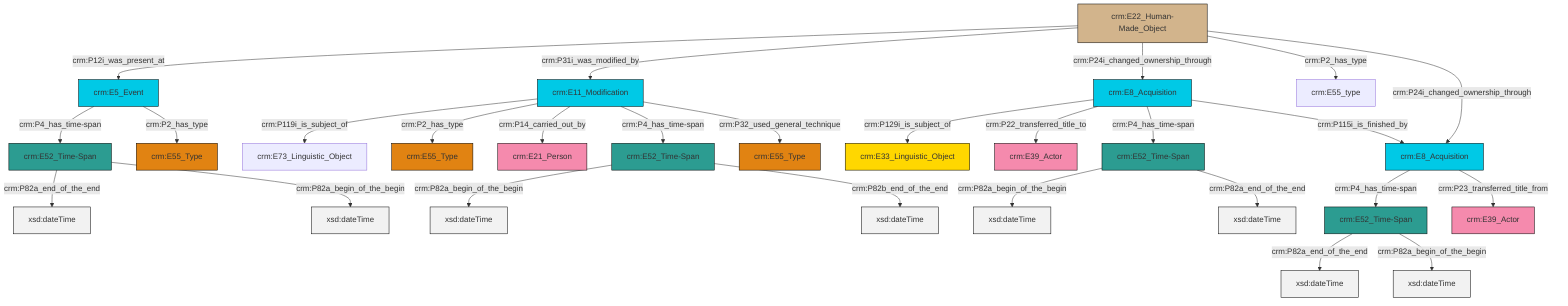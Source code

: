 graph TD
classDef Literal fill:#f2f2f2,stroke:#000000;
classDef CRM_Entity fill:#FFFFFF,stroke:#000000;
classDef Temporal_Entity fill:#00C9E6, stroke:#000000;
classDef Type fill:#E18312, stroke:#000000;
classDef Time-Span fill:#2C9C91, stroke:#000000;
classDef Appellation fill:#FFEB7F, stroke:#000000;
classDef Place fill:#008836, stroke:#000000;
classDef Persistent_Item fill:#B266B2, stroke:#000000;
classDef Conceptual_Object fill:#FFD700, stroke:#000000;
classDef Physical_Thing fill:#D2B48C, stroke:#000000;
classDef Actor fill:#f58aad, stroke:#000000;
classDef PC_Classes fill:#4ce600, stroke:#000000;
classDef Multi fill:#cccccc,stroke:#000000;

2["crm:E22_Human-Made_Object"]:::Physical_Thing -->|crm:P12i_was_present_at| 3["crm:E5_Event"]:::Temporal_Entity
2["crm:E22_Human-Made_Object"]:::Physical_Thing -->|crm:P31i_was_modified_by| 4["crm:E11_Modification"]:::Temporal_Entity
4["crm:E11_Modification"]:::Temporal_Entity -->|crm:P119i_is_subject_of| 5["crm:E73_Linguistic_Object"]:::Default
6["crm:E8_Acquisition"]:::Temporal_Entity -->|crm:P129i_is_subject_of| 7["crm:E33_Linguistic_Object"]:::Conceptual_Object
10["crm:E52_Time-Span"]:::Time-Span -->|crm:P82a_end_of_the_end| 16[xsd:dateTime]:::Literal
6["crm:E8_Acquisition"]:::Temporal_Entity -->|crm:P22_transferred_title_to| 17["crm:E39_Actor"]:::Actor
6["crm:E8_Acquisition"]:::Temporal_Entity -->|crm:P4_has_time-span| 19["crm:E52_Time-Span"]:::Time-Span
19["crm:E52_Time-Span"]:::Time-Span -->|crm:P82a_begin_of_the_begin| 23[xsd:dateTime]:::Literal
19["crm:E52_Time-Span"]:::Time-Span -->|crm:P82a_end_of_the_end| 24[xsd:dateTime]:::Literal
4["crm:E11_Modification"]:::Temporal_Entity -->|crm:P2_has_type| 25["crm:E55_Type"]:::Type
4["crm:E11_Modification"]:::Temporal_Entity -->|crm:P14_carried_out_by| 21["crm:E21_Person"]:::Actor
6["crm:E8_Acquisition"]:::Temporal_Entity -->|crm:P115i_is_finished_by| 8["crm:E8_Acquisition"]:::Temporal_Entity
3["crm:E5_Event"]:::Temporal_Entity -->|crm:P4_has_time-span| 10["crm:E52_Time-Span"]:::Time-Span
27["crm:E52_Time-Span"]:::Time-Span -->|crm:P82a_end_of_the_end| 28[xsd:dateTime]:::Literal
3["crm:E5_Event"]:::Temporal_Entity -->|crm:P2_has_type| 30["crm:E55_Type"]:::Type
8["crm:E8_Acquisition"]:::Temporal_Entity -->|crm:P4_has_time-span| 27["crm:E52_Time-Span"]:::Time-Span
31["crm:E52_Time-Span"]:::Time-Span -->|crm:P82a_begin_of_the_begin| 33[xsd:dateTime]:::Literal
4["crm:E11_Modification"]:::Temporal_Entity -->|crm:P4_has_time-span| 31["crm:E52_Time-Span"]:::Time-Span
8["crm:E8_Acquisition"]:::Temporal_Entity -->|crm:P23_transferred_title_from| 14["crm:E39_Actor"]:::Actor
27["crm:E52_Time-Span"]:::Time-Span -->|crm:P82a_begin_of_the_begin| 35[xsd:dateTime]:::Literal
2["crm:E22_Human-Made_Object"]:::Physical_Thing -->|crm:P24i_changed_ownership_through| 6["crm:E8_Acquisition"]:::Temporal_Entity
4["crm:E11_Modification"]:::Temporal_Entity -->|crm:P32_used_general_technique| 12["crm:E55_Type"]:::Type
31["crm:E52_Time-Span"]:::Time-Span -->|crm:P82b_end_of_the_end| 37[xsd:dateTime]:::Literal
10["crm:E52_Time-Span"]:::Time-Span -->|crm:P82a_begin_of_the_begin| 39[xsd:dateTime]:::Literal
2["crm:E22_Human-Made_Object"]:::Physical_Thing -->|crm:P2_has_type| 0["crm:E55_type"]:::Default
2["crm:E22_Human-Made_Object"]:::Physical_Thing -->|crm:P24i_changed_ownership_through| 8["crm:E8_Acquisition"]:::Temporal_Entity